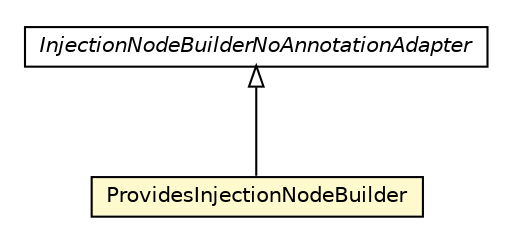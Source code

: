 #!/usr/local/bin/dot
#
# Class diagram 
# Generated by UMLGraph version 5.1 (http://www.umlgraph.org/)
#

digraph G {
	edge [fontname="Helvetica",fontsize=10,labelfontname="Helvetica",labelfontsize=10];
	node [fontname="Helvetica",fontsize=10,shape=plaintext];
	nodesep=0.25;
	ranksep=0.5;
	// org.androidtransfuse.gen.variableBuilder.InjectionNodeBuilderNoAnnotationAdapter
	c130926 [label=<<table title="org.androidtransfuse.gen.variableBuilder.InjectionNodeBuilderNoAnnotationAdapter" border="0" cellborder="1" cellspacing="0" cellpadding="2" port="p" href="./InjectionNodeBuilderNoAnnotationAdapter.html">
		<tr><td><table border="0" cellspacing="0" cellpadding="1">
<tr><td align="center" balign="center"><font face="Helvetica-Oblique"> InjectionNodeBuilderNoAnnotationAdapter </font></td></tr>
		</table></td></tr>
		</table>>, fontname="Helvetica", fontcolor="black", fontsize=10.0];
	// org.androidtransfuse.gen.variableBuilder.ProvidesInjectionNodeBuilder
	c130954 [label=<<table title="org.androidtransfuse.gen.variableBuilder.ProvidesInjectionNodeBuilder" border="0" cellborder="1" cellspacing="0" cellpadding="2" port="p" bgcolor="lemonChiffon" href="./ProvidesInjectionNodeBuilder.html">
		<tr><td><table border="0" cellspacing="0" cellpadding="1">
<tr><td align="center" balign="center"> ProvidesInjectionNodeBuilder </td></tr>
		</table></td></tr>
		</table>>, fontname="Helvetica", fontcolor="black", fontsize=10.0];
	//org.androidtransfuse.gen.variableBuilder.ProvidesInjectionNodeBuilder extends org.androidtransfuse.gen.variableBuilder.InjectionNodeBuilderNoAnnotationAdapter
	c130926:p -> c130954:p [dir=back,arrowtail=empty];
}

